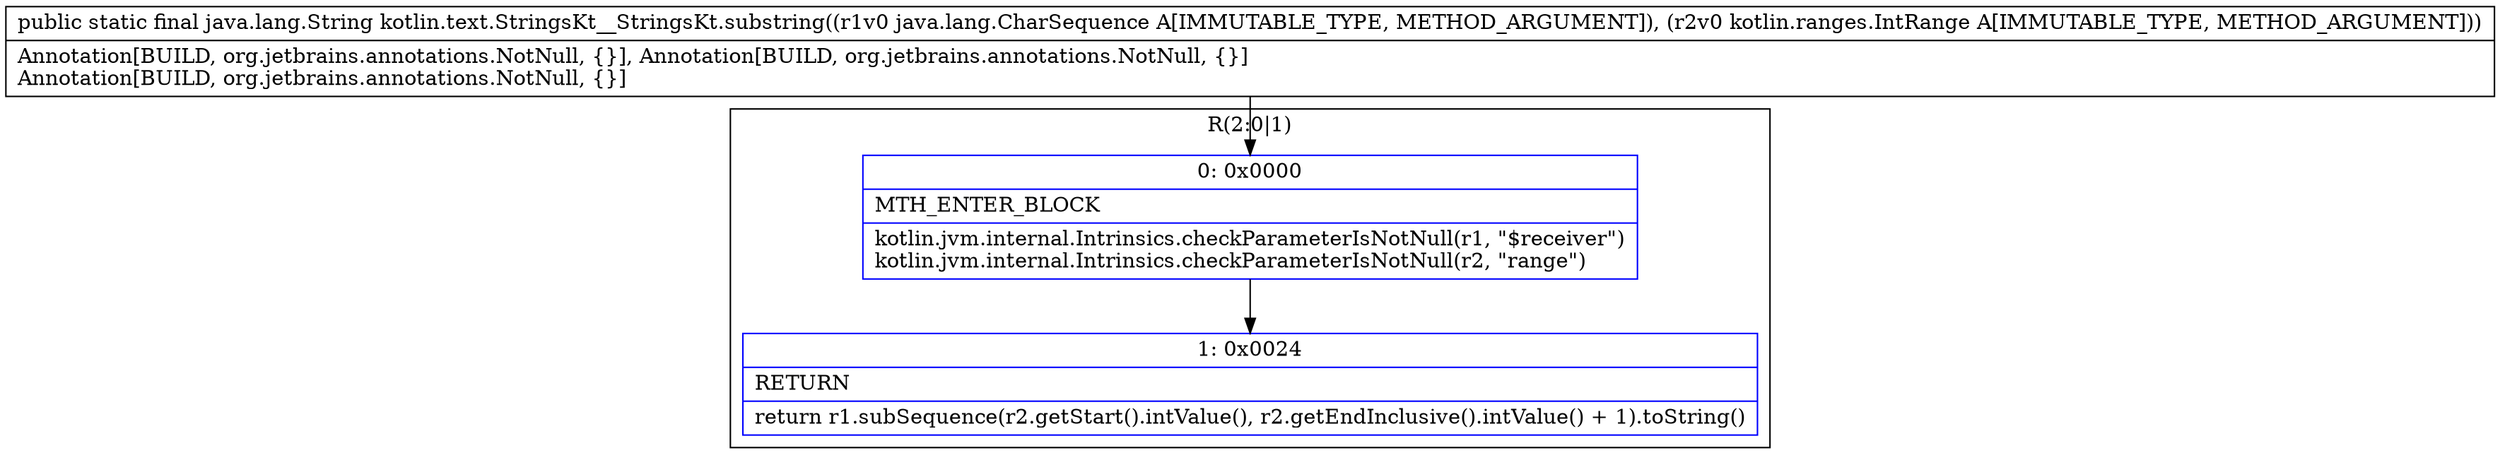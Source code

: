 digraph "CFG forkotlin.text.StringsKt__StringsKt.substring(Ljava\/lang\/CharSequence;Lkotlin\/ranges\/IntRange;)Ljava\/lang\/String;" {
subgraph cluster_Region_525929741 {
label = "R(2:0|1)";
node [shape=record,color=blue];
Node_0 [shape=record,label="{0\:\ 0x0000|MTH_ENTER_BLOCK\l|kotlin.jvm.internal.Intrinsics.checkParameterIsNotNull(r1, \"$receiver\")\lkotlin.jvm.internal.Intrinsics.checkParameterIsNotNull(r2, \"range\")\l}"];
Node_1 [shape=record,label="{1\:\ 0x0024|RETURN\l|return r1.subSequence(r2.getStart().intValue(), r2.getEndInclusive().intValue() + 1).toString()\l}"];
}
MethodNode[shape=record,label="{public static final java.lang.String kotlin.text.StringsKt__StringsKt.substring((r1v0 java.lang.CharSequence A[IMMUTABLE_TYPE, METHOD_ARGUMENT]), (r2v0 kotlin.ranges.IntRange A[IMMUTABLE_TYPE, METHOD_ARGUMENT]))  | Annotation[BUILD, org.jetbrains.annotations.NotNull, \{\}], Annotation[BUILD, org.jetbrains.annotations.NotNull, \{\}]\lAnnotation[BUILD, org.jetbrains.annotations.NotNull, \{\}]\l}"];
MethodNode -> Node_0;
Node_0 -> Node_1;
}

